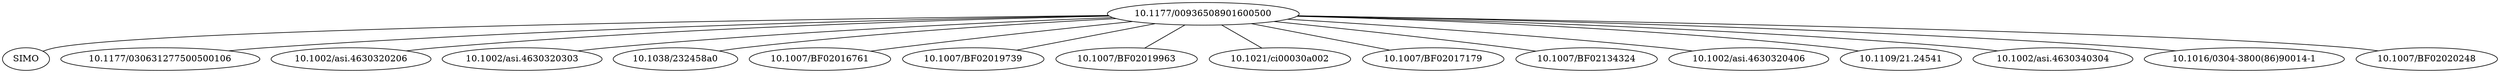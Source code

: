 strict graph mind_map265 {
	"10.1177/00936508901600500" -- SIMO
	"10.1177/00936508901600500" -- "10.1177/030631277500500106"
	"10.1177/00936508901600500" -- "10.1002/asi.4630320206"
	"10.1177/00936508901600500" -- "10.1002/asi.4630320303"
	"10.1177/00936508901600500" -- "10.1038/232458a0"
	"10.1177/00936508901600500" -- "10.1007/BF02016761"
	"10.1177/00936508901600500" -- "10.1007/BF02019739"
	"10.1177/00936508901600500" -- "10.1007/BF02019963"
	"10.1177/00936508901600500" -- "10.1021/ci00030a002"
	"10.1177/00936508901600500" -- "10.1007/BF02017179"
	"10.1177/00936508901600500" -- "10.1007/BF02134324"
	"10.1177/00936508901600500" -- "10.1002/asi.4630320406"
	"10.1177/00936508901600500" -- "10.1109/21.24541"
	"10.1177/00936508901600500" -- "10.1002/asi.4630340304"
	"10.1177/00936508901600500" -- "10.1016/0304-3800(86)90014-1"
	"10.1177/00936508901600500" -- "10.1007/BF02020248"
}
